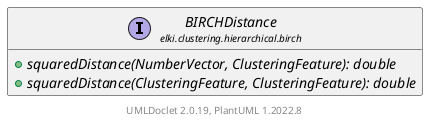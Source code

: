 @startuml
    remove .*\.(Instance|Par|Parameterizer|Factory)$
    set namespaceSeparator none
    hide empty fields
    hide empty methods

    interface "<size:14>BIRCHDistance\n<size:10>elki.clustering.hierarchical.birch" as elki.clustering.hierarchical.birch.BIRCHDistance [[BIRCHDistance.html]] {
        {abstract} +squaredDistance(NumberVector, ClusteringFeature): double
        {abstract} +squaredDistance(ClusteringFeature, ClusteringFeature): double
    }

    center footer UMLDoclet 2.0.19, PlantUML 1.2022.8
@enduml
